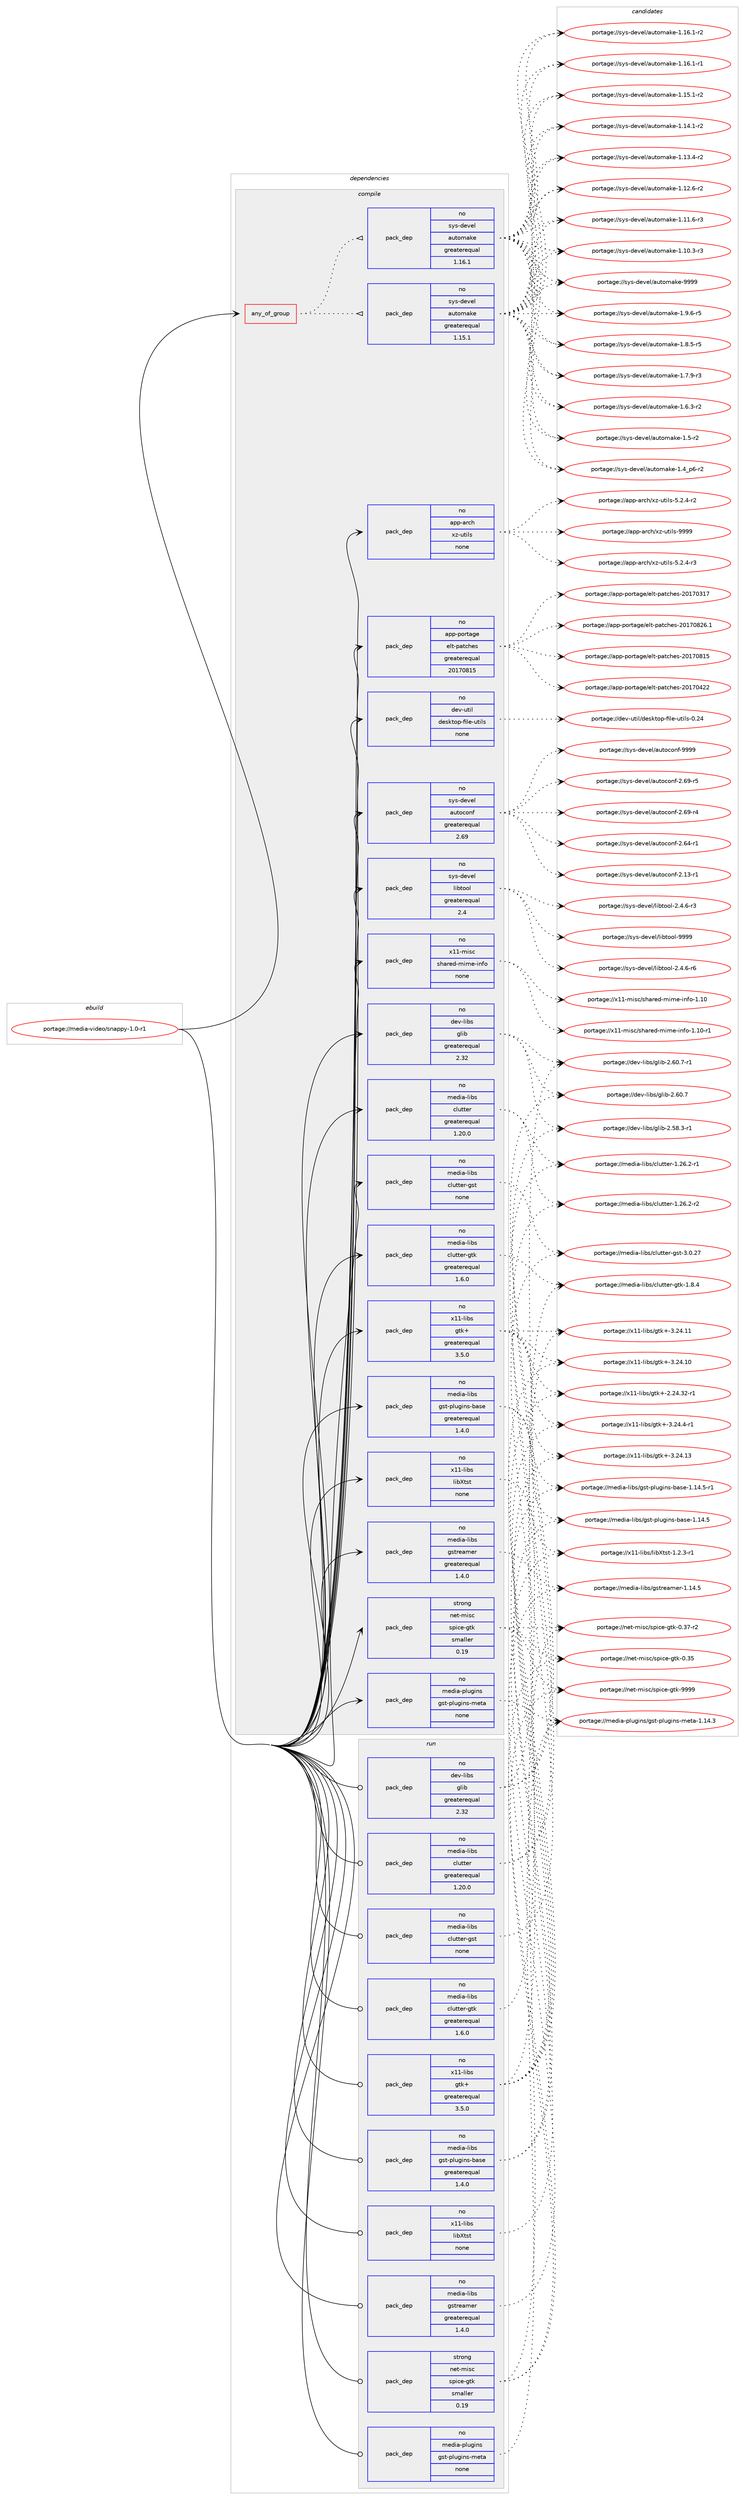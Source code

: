 digraph prolog {

# *************
# Graph options
# *************

newrank=true;
concentrate=true;
compound=true;
graph [rankdir=LR,fontname=Helvetica,fontsize=10,ranksep=1.5];#, ranksep=2.5, nodesep=0.2];
edge  [arrowhead=vee];
node  [fontname=Helvetica,fontsize=10];

# **********
# The ebuild
# **********

subgraph cluster_leftcol {
color=gray;
label=<<i>ebuild</i>>;
id [label="portage://media-video/snappy-1.0-r1", color=red, width=4, href="../media-video/snappy-1.0-r1.svg"];
}

# ****************
# The dependencies
# ****************

subgraph cluster_midcol {
color=gray;
label=<<i>dependencies</i>>;
subgraph cluster_compile {
fillcolor="#eeeeee";
style=filled;
label=<<i>compile</i>>;
subgraph any2624 {
dependency174234 [label=<<TABLE BORDER="0" CELLBORDER="1" CELLSPACING="0" CELLPADDING="4"><TR><TD CELLPADDING="10">any_of_group</TD></TR></TABLE>>, shape=none, color=red];subgraph pack133192 {
dependency174235 [label=<<TABLE BORDER="0" CELLBORDER="1" CELLSPACING="0" CELLPADDING="4" WIDTH="220"><TR><TD ROWSPAN="6" CELLPADDING="30">pack_dep</TD></TR><TR><TD WIDTH="110">no</TD></TR><TR><TD>sys-devel</TD></TR><TR><TD>automake</TD></TR><TR><TD>greaterequal</TD></TR><TR><TD>1.16.1</TD></TR></TABLE>>, shape=none, color=blue];
}
dependency174234:e -> dependency174235:w [weight=20,style="dotted",arrowhead="oinv"];
subgraph pack133193 {
dependency174236 [label=<<TABLE BORDER="0" CELLBORDER="1" CELLSPACING="0" CELLPADDING="4" WIDTH="220"><TR><TD ROWSPAN="6" CELLPADDING="30">pack_dep</TD></TR><TR><TD WIDTH="110">no</TD></TR><TR><TD>sys-devel</TD></TR><TR><TD>automake</TD></TR><TR><TD>greaterequal</TD></TR><TR><TD>1.15.1</TD></TR></TABLE>>, shape=none, color=blue];
}
dependency174234:e -> dependency174236:w [weight=20,style="dotted",arrowhead="oinv"];
}
id:e -> dependency174234:w [weight=20,style="solid",arrowhead="vee"];
subgraph pack133194 {
dependency174237 [label=<<TABLE BORDER="0" CELLBORDER="1" CELLSPACING="0" CELLPADDING="4" WIDTH="220"><TR><TD ROWSPAN="6" CELLPADDING="30">pack_dep</TD></TR><TR><TD WIDTH="110">no</TD></TR><TR><TD>app-arch</TD></TR><TR><TD>xz-utils</TD></TR><TR><TD>none</TD></TR><TR><TD></TD></TR></TABLE>>, shape=none, color=blue];
}
id:e -> dependency174237:w [weight=20,style="solid",arrowhead="vee"];
subgraph pack133195 {
dependency174238 [label=<<TABLE BORDER="0" CELLBORDER="1" CELLSPACING="0" CELLPADDING="4" WIDTH="220"><TR><TD ROWSPAN="6" CELLPADDING="30">pack_dep</TD></TR><TR><TD WIDTH="110">no</TD></TR><TR><TD>app-portage</TD></TR><TR><TD>elt-patches</TD></TR><TR><TD>greaterequal</TD></TR><TR><TD>20170815</TD></TR></TABLE>>, shape=none, color=blue];
}
id:e -> dependency174238:w [weight=20,style="solid",arrowhead="vee"];
subgraph pack133196 {
dependency174239 [label=<<TABLE BORDER="0" CELLBORDER="1" CELLSPACING="0" CELLPADDING="4" WIDTH="220"><TR><TD ROWSPAN="6" CELLPADDING="30">pack_dep</TD></TR><TR><TD WIDTH="110">no</TD></TR><TR><TD>dev-libs</TD></TR><TR><TD>glib</TD></TR><TR><TD>greaterequal</TD></TR><TR><TD>2.32</TD></TR></TABLE>>, shape=none, color=blue];
}
id:e -> dependency174239:w [weight=20,style="solid",arrowhead="vee"];
subgraph pack133197 {
dependency174240 [label=<<TABLE BORDER="0" CELLBORDER="1" CELLSPACING="0" CELLPADDING="4" WIDTH="220"><TR><TD ROWSPAN="6" CELLPADDING="30">pack_dep</TD></TR><TR><TD WIDTH="110">no</TD></TR><TR><TD>dev-util</TD></TR><TR><TD>desktop-file-utils</TD></TR><TR><TD>none</TD></TR><TR><TD></TD></TR></TABLE>>, shape=none, color=blue];
}
id:e -> dependency174240:w [weight=20,style="solid",arrowhead="vee"];
subgraph pack133198 {
dependency174241 [label=<<TABLE BORDER="0" CELLBORDER="1" CELLSPACING="0" CELLPADDING="4" WIDTH="220"><TR><TD ROWSPAN="6" CELLPADDING="30">pack_dep</TD></TR><TR><TD WIDTH="110">no</TD></TR><TR><TD>media-libs</TD></TR><TR><TD>clutter</TD></TR><TR><TD>greaterequal</TD></TR><TR><TD>1.20.0</TD></TR></TABLE>>, shape=none, color=blue];
}
id:e -> dependency174241:w [weight=20,style="solid",arrowhead="vee"];
subgraph pack133199 {
dependency174242 [label=<<TABLE BORDER="0" CELLBORDER="1" CELLSPACING="0" CELLPADDING="4" WIDTH="220"><TR><TD ROWSPAN="6" CELLPADDING="30">pack_dep</TD></TR><TR><TD WIDTH="110">no</TD></TR><TR><TD>media-libs</TD></TR><TR><TD>clutter-gst</TD></TR><TR><TD>none</TD></TR><TR><TD></TD></TR></TABLE>>, shape=none, color=blue];
}
id:e -> dependency174242:w [weight=20,style="solid",arrowhead="vee"];
subgraph pack133200 {
dependency174243 [label=<<TABLE BORDER="0" CELLBORDER="1" CELLSPACING="0" CELLPADDING="4" WIDTH="220"><TR><TD ROWSPAN="6" CELLPADDING="30">pack_dep</TD></TR><TR><TD WIDTH="110">no</TD></TR><TR><TD>media-libs</TD></TR><TR><TD>clutter-gtk</TD></TR><TR><TD>greaterequal</TD></TR><TR><TD>1.6.0</TD></TR></TABLE>>, shape=none, color=blue];
}
id:e -> dependency174243:w [weight=20,style="solid",arrowhead="vee"];
subgraph pack133201 {
dependency174244 [label=<<TABLE BORDER="0" CELLBORDER="1" CELLSPACING="0" CELLPADDING="4" WIDTH="220"><TR><TD ROWSPAN="6" CELLPADDING="30">pack_dep</TD></TR><TR><TD WIDTH="110">no</TD></TR><TR><TD>media-libs</TD></TR><TR><TD>gst-plugins-base</TD></TR><TR><TD>greaterequal</TD></TR><TR><TD>1.4.0</TD></TR></TABLE>>, shape=none, color=blue];
}
id:e -> dependency174244:w [weight=20,style="solid",arrowhead="vee"];
subgraph pack133202 {
dependency174245 [label=<<TABLE BORDER="0" CELLBORDER="1" CELLSPACING="0" CELLPADDING="4" WIDTH="220"><TR><TD ROWSPAN="6" CELLPADDING="30">pack_dep</TD></TR><TR><TD WIDTH="110">no</TD></TR><TR><TD>media-libs</TD></TR><TR><TD>gstreamer</TD></TR><TR><TD>greaterequal</TD></TR><TR><TD>1.4.0</TD></TR></TABLE>>, shape=none, color=blue];
}
id:e -> dependency174245:w [weight=20,style="solid",arrowhead="vee"];
subgraph pack133203 {
dependency174246 [label=<<TABLE BORDER="0" CELLBORDER="1" CELLSPACING="0" CELLPADDING="4" WIDTH="220"><TR><TD ROWSPAN="6" CELLPADDING="30">pack_dep</TD></TR><TR><TD WIDTH="110">no</TD></TR><TR><TD>media-plugins</TD></TR><TR><TD>gst-plugins-meta</TD></TR><TR><TD>none</TD></TR><TR><TD></TD></TR></TABLE>>, shape=none, color=blue];
}
id:e -> dependency174246:w [weight=20,style="solid",arrowhead="vee"];
subgraph pack133204 {
dependency174247 [label=<<TABLE BORDER="0" CELLBORDER="1" CELLSPACING="0" CELLPADDING="4" WIDTH="220"><TR><TD ROWSPAN="6" CELLPADDING="30">pack_dep</TD></TR><TR><TD WIDTH="110">no</TD></TR><TR><TD>sys-devel</TD></TR><TR><TD>autoconf</TD></TR><TR><TD>greaterequal</TD></TR><TR><TD>2.69</TD></TR></TABLE>>, shape=none, color=blue];
}
id:e -> dependency174247:w [weight=20,style="solid",arrowhead="vee"];
subgraph pack133205 {
dependency174248 [label=<<TABLE BORDER="0" CELLBORDER="1" CELLSPACING="0" CELLPADDING="4" WIDTH="220"><TR><TD ROWSPAN="6" CELLPADDING="30">pack_dep</TD></TR><TR><TD WIDTH="110">no</TD></TR><TR><TD>sys-devel</TD></TR><TR><TD>libtool</TD></TR><TR><TD>greaterequal</TD></TR><TR><TD>2.4</TD></TR></TABLE>>, shape=none, color=blue];
}
id:e -> dependency174248:w [weight=20,style="solid",arrowhead="vee"];
subgraph pack133206 {
dependency174249 [label=<<TABLE BORDER="0" CELLBORDER="1" CELLSPACING="0" CELLPADDING="4" WIDTH="220"><TR><TD ROWSPAN="6" CELLPADDING="30">pack_dep</TD></TR><TR><TD WIDTH="110">no</TD></TR><TR><TD>x11-libs</TD></TR><TR><TD>gtk+</TD></TR><TR><TD>greaterequal</TD></TR><TR><TD>3.5.0</TD></TR></TABLE>>, shape=none, color=blue];
}
id:e -> dependency174249:w [weight=20,style="solid",arrowhead="vee"];
subgraph pack133207 {
dependency174250 [label=<<TABLE BORDER="0" CELLBORDER="1" CELLSPACING="0" CELLPADDING="4" WIDTH="220"><TR><TD ROWSPAN="6" CELLPADDING="30">pack_dep</TD></TR><TR><TD WIDTH="110">no</TD></TR><TR><TD>x11-libs</TD></TR><TR><TD>libXtst</TD></TR><TR><TD>none</TD></TR><TR><TD></TD></TR></TABLE>>, shape=none, color=blue];
}
id:e -> dependency174250:w [weight=20,style="solid",arrowhead="vee"];
subgraph pack133208 {
dependency174251 [label=<<TABLE BORDER="0" CELLBORDER="1" CELLSPACING="0" CELLPADDING="4" WIDTH="220"><TR><TD ROWSPAN="6" CELLPADDING="30">pack_dep</TD></TR><TR><TD WIDTH="110">no</TD></TR><TR><TD>x11-misc</TD></TR><TR><TD>shared-mime-info</TD></TR><TR><TD>none</TD></TR><TR><TD></TD></TR></TABLE>>, shape=none, color=blue];
}
id:e -> dependency174251:w [weight=20,style="solid",arrowhead="vee"];
subgraph pack133209 {
dependency174252 [label=<<TABLE BORDER="0" CELLBORDER="1" CELLSPACING="0" CELLPADDING="4" WIDTH="220"><TR><TD ROWSPAN="6" CELLPADDING="30">pack_dep</TD></TR><TR><TD WIDTH="110">strong</TD></TR><TR><TD>net-misc</TD></TR><TR><TD>spice-gtk</TD></TR><TR><TD>smaller</TD></TR><TR><TD>0.19</TD></TR></TABLE>>, shape=none, color=blue];
}
id:e -> dependency174252:w [weight=20,style="solid",arrowhead="vee"];
}
subgraph cluster_compileandrun {
fillcolor="#eeeeee";
style=filled;
label=<<i>compile and run</i>>;
}
subgraph cluster_run {
fillcolor="#eeeeee";
style=filled;
label=<<i>run</i>>;
subgraph pack133210 {
dependency174253 [label=<<TABLE BORDER="0" CELLBORDER="1" CELLSPACING="0" CELLPADDING="4" WIDTH="220"><TR><TD ROWSPAN="6" CELLPADDING="30">pack_dep</TD></TR><TR><TD WIDTH="110">no</TD></TR><TR><TD>dev-libs</TD></TR><TR><TD>glib</TD></TR><TR><TD>greaterequal</TD></TR><TR><TD>2.32</TD></TR></TABLE>>, shape=none, color=blue];
}
id:e -> dependency174253:w [weight=20,style="solid",arrowhead="odot"];
subgraph pack133211 {
dependency174254 [label=<<TABLE BORDER="0" CELLBORDER="1" CELLSPACING="0" CELLPADDING="4" WIDTH="220"><TR><TD ROWSPAN="6" CELLPADDING="30">pack_dep</TD></TR><TR><TD WIDTH="110">no</TD></TR><TR><TD>media-libs</TD></TR><TR><TD>clutter</TD></TR><TR><TD>greaterequal</TD></TR><TR><TD>1.20.0</TD></TR></TABLE>>, shape=none, color=blue];
}
id:e -> dependency174254:w [weight=20,style="solid",arrowhead="odot"];
subgraph pack133212 {
dependency174255 [label=<<TABLE BORDER="0" CELLBORDER="1" CELLSPACING="0" CELLPADDING="4" WIDTH="220"><TR><TD ROWSPAN="6" CELLPADDING="30">pack_dep</TD></TR><TR><TD WIDTH="110">no</TD></TR><TR><TD>media-libs</TD></TR><TR><TD>clutter-gst</TD></TR><TR><TD>none</TD></TR><TR><TD></TD></TR></TABLE>>, shape=none, color=blue];
}
id:e -> dependency174255:w [weight=20,style="solid",arrowhead="odot"];
subgraph pack133213 {
dependency174256 [label=<<TABLE BORDER="0" CELLBORDER="1" CELLSPACING="0" CELLPADDING="4" WIDTH="220"><TR><TD ROWSPAN="6" CELLPADDING="30">pack_dep</TD></TR><TR><TD WIDTH="110">no</TD></TR><TR><TD>media-libs</TD></TR><TR><TD>clutter-gtk</TD></TR><TR><TD>greaterequal</TD></TR><TR><TD>1.6.0</TD></TR></TABLE>>, shape=none, color=blue];
}
id:e -> dependency174256:w [weight=20,style="solid",arrowhead="odot"];
subgraph pack133214 {
dependency174257 [label=<<TABLE BORDER="0" CELLBORDER="1" CELLSPACING="0" CELLPADDING="4" WIDTH="220"><TR><TD ROWSPAN="6" CELLPADDING="30">pack_dep</TD></TR><TR><TD WIDTH="110">no</TD></TR><TR><TD>media-libs</TD></TR><TR><TD>gst-plugins-base</TD></TR><TR><TD>greaterequal</TD></TR><TR><TD>1.4.0</TD></TR></TABLE>>, shape=none, color=blue];
}
id:e -> dependency174257:w [weight=20,style="solid",arrowhead="odot"];
subgraph pack133215 {
dependency174258 [label=<<TABLE BORDER="0" CELLBORDER="1" CELLSPACING="0" CELLPADDING="4" WIDTH="220"><TR><TD ROWSPAN="6" CELLPADDING="30">pack_dep</TD></TR><TR><TD WIDTH="110">no</TD></TR><TR><TD>media-libs</TD></TR><TR><TD>gstreamer</TD></TR><TR><TD>greaterequal</TD></TR><TR><TD>1.4.0</TD></TR></TABLE>>, shape=none, color=blue];
}
id:e -> dependency174258:w [weight=20,style="solid",arrowhead="odot"];
subgraph pack133216 {
dependency174259 [label=<<TABLE BORDER="0" CELLBORDER="1" CELLSPACING="0" CELLPADDING="4" WIDTH="220"><TR><TD ROWSPAN="6" CELLPADDING="30">pack_dep</TD></TR><TR><TD WIDTH="110">no</TD></TR><TR><TD>media-plugins</TD></TR><TR><TD>gst-plugins-meta</TD></TR><TR><TD>none</TD></TR><TR><TD></TD></TR></TABLE>>, shape=none, color=blue];
}
id:e -> dependency174259:w [weight=20,style="solid",arrowhead="odot"];
subgraph pack133217 {
dependency174260 [label=<<TABLE BORDER="0" CELLBORDER="1" CELLSPACING="0" CELLPADDING="4" WIDTH="220"><TR><TD ROWSPAN="6" CELLPADDING="30">pack_dep</TD></TR><TR><TD WIDTH="110">no</TD></TR><TR><TD>x11-libs</TD></TR><TR><TD>gtk+</TD></TR><TR><TD>greaterequal</TD></TR><TR><TD>3.5.0</TD></TR></TABLE>>, shape=none, color=blue];
}
id:e -> dependency174260:w [weight=20,style="solid",arrowhead="odot"];
subgraph pack133218 {
dependency174261 [label=<<TABLE BORDER="0" CELLBORDER="1" CELLSPACING="0" CELLPADDING="4" WIDTH="220"><TR><TD ROWSPAN="6" CELLPADDING="30">pack_dep</TD></TR><TR><TD WIDTH="110">no</TD></TR><TR><TD>x11-libs</TD></TR><TR><TD>libXtst</TD></TR><TR><TD>none</TD></TR><TR><TD></TD></TR></TABLE>>, shape=none, color=blue];
}
id:e -> dependency174261:w [weight=20,style="solid",arrowhead="odot"];
subgraph pack133219 {
dependency174262 [label=<<TABLE BORDER="0" CELLBORDER="1" CELLSPACING="0" CELLPADDING="4" WIDTH="220"><TR><TD ROWSPAN="6" CELLPADDING="30">pack_dep</TD></TR><TR><TD WIDTH="110">strong</TD></TR><TR><TD>net-misc</TD></TR><TR><TD>spice-gtk</TD></TR><TR><TD>smaller</TD></TR><TR><TD>0.19</TD></TR></TABLE>>, shape=none, color=blue];
}
id:e -> dependency174262:w [weight=20,style="solid",arrowhead="odot"];
}
}

# **************
# The candidates
# **************

subgraph cluster_choices {
rank=same;
color=gray;
label=<<i>candidates</i>>;

subgraph choice133192 {
color=black;
nodesep=1;
choice115121115451001011181011084797117116111109971071014557575757 [label="portage://sys-devel/automake-9999", color=red, width=4,href="../sys-devel/automake-9999.svg"];
choice115121115451001011181011084797117116111109971071014549465746544511453 [label="portage://sys-devel/automake-1.9.6-r5", color=red, width=4,href="../sys-devel/automake-1.9.6-r5.svg"];
choice115121115451001011181011084797117116111109971071014549465646534511453 [label="portage://sys-devel/automake-1.8.5-r5", color=red, width=4,href="../sys-devel/automake-1.8.5-r5.svg"];
choice115121115451001011181011084797117116111109971071014549465546574511451 [label="portage://sys-devel/automake-1.7.9-r3", color=red, width=4,href="../sys-devel/automake-1.7.9-r3.svg"];
choice115121115451001011181011084797117116111109971071014549465446514511450 [label="portage://sys-devel/automake-1.6.3-r2", color=red, width=4,href="../sys-devel/automake-1.6.3-r2.svg"];
choice11512111545100101118101108479711711611110997107101454946534511450 [label="portage://sys-devel/automake-1.5-r2", color=red, width=4,href="../sys-devel/automake-1.5-r2.svg"];
choice115121115451001011181011084797117116111109971071014549465295112544511450 [label="portage://sys-devel/automake-1.4_p6-r2", color=red, width=4,href="../sys-devel/automake-1.4_p6-r2.svg"];
choice11512111545100101118101108479711711611110997107101454946495446494511450 [label="portage://sys-devel/automake-1.16.1-r2", color=red, width=4,href="../sys-devel/automake-1.16.1-r2.svg"];
choice11512111545100101118101108479711711611110997107101454946495446494511449 [label="portage://sys-devel/automake-1.16.1-r1", color=red, width=4,href="../sys-devel/automake-1.16.1-r1.svg"];
choice11512111545100101118101108479711711611110997107101454946495346494511450 [label="portage://sys-devel/automake-1.15.1-r2", color=red, width=4,href="../sys-devel/automake-1.15.1-r2.svg"];
choice11512111545100101118101108479711711611110997107101454946495246494511450 [label="portage://sys-devel/automake-1.14.1-r2", color=red, width=4,href="../sys-devel/automake-1.14.1-r2.svg"];
choice11512111545100101118101108479711711611110997107101454946495146524511450 [label="portage://sys-devel/automake-1.13.4-r2", color=red, width=4,href="../sys-devel/automake-1.13.4-r2.svg"];
choice11512111545100101118101108479711711611110997107101454946495046544511450 [label="portage://sys-devel/automake-1.12.6-r2", color=red, width=4,href="../sys-devel/automake-1.12.6-r2.svg"];
choice11512111545100101118101108479711711611110997107101454946494946544511451 [label="portage://sys-devel/automake-1.11.6-r3", color=red, width=4,href="../sys-devel/automake-1.11.6-r3.svg"];
choice11512111545100101118101108479711711611110997107101454946494846514511451 [label="portage://sys-devel/automake-1.10.3-r3", color=red, width=4,href="../sys-devel/automake-1.10.3-r3.svg"];
dependency174235:e -> choice115121115451001011181011084797117116111109971071014557575757:w [style=dotted,weight="100"];
dependency174235:e -> choice115121115451001011181011084797117116111109971071014549465746544511453:w [style=dotted,weight="100"];
dependency174235:e -> choice115121115451001011181011084797117116111109971071014549465646534511453:w [style=dotted,weight="100"];
dependency174235:e -> choice115121115451001011181011084797117116111109971071014549465546574511451:w [style=dotted,weight="100"];
dependency174235:e -> choice115121115451001011181011084797117116111109971071014549465446514511450:w [style=dotted,weight="100"];
dependency174235:e -> choice11512111545100101118101108479711711611110997107101454946534511450:w [style=dotted,weight="100"];
dependency174235:e -> choice115121115451001011181011084797117116111109971071014549465295112544511450:w [style=dotted,weight="100"];
dependency174235:e -> choice11512111545100101118101108479711711611110997107101454946495446494511450:w [style=dotted,weight="100"];
dependency174235:e -> choice11512111545100101118101108479711711611110997107101454946495446494511449:w [style=dotted,weight="100"];
dependency174235:e -> choice11512111545100101118101108479711711611110997107101454946495346494511450:w [style=dotted,weight="100"];
dependency174235:e -> choice11512111545100101118101108479711711611110997107101454946495246494511450:w [style=dotted,weight="100"];
dependency174235:e -> choice11512111545100101118101108479711711611110997107101454946495146524511450:w [style=dotted,weight="100"];
dependency174235:e -> choice11512111545100101118101108479711711611110997107101454946495046544511450:w [style=dotted,weight="100"];
dependency174235:e -> choice11512111545100101118101108479711711611110997107101454946494946544511451:w [style=dotted,weight="100"];
dependency174235:e -> choice11512111545100101118101108479711711611110997107101454946494846514511451:w [style=dotted,weight="100"];
}
subgraph choice133193 {
color=black;
nodesep=1;
choice115121115451001011181011084797117116111109971071014557575757 [label="portage://sys-devel/automake-9999", color=red, width=4,href="../sys-devel/automake-9999.svg"];
choice115121115451001011181011084797117116111109971071014549465746544511453 [label="portage://sys-devel/automake-1.9.6-r5", color=red, width=4,href="../sys-devel/automake-1.9.6-r5.svg"];
choice115121115451001011181011084797117116111109971071014549465646534511453 [label="portage://sys-devel/automake-1.8.5-r5", color=red, width=4,href="../sys-devel/automake-1.8.5-r5.svg"];
choice115121115451001011181011084797117116111109971071014549465546574511451 [label="portage://sys-devel/automake-1.7.9-r3", color=red, width=4,href="../sys-devel/automake-1.7.9-r3.svg"];
choice115121115451001011181011084797117116111109971071014549465446514511450 [label="portage://sys-devel/automake-1.6.3-r2", color=red, width=4,href="../sys-devel/automake-1.6.3-r2.svg"];
choice11512111545100101118101108479711711611110997107101454946534511450 [label="portage://sys-devel/automake-1.5-r2", color=red, width=4,href="../sys-devel/automake-1.5-r2.svg"];
choice115121115451001011181011084797117116111109971071014549465295112544511450 [label="portage://sys-devel/automake-1.4_p6-r2", color=red, width=4,href="../sys-devel/automake-1.4_p6-r2.svg"];
choice11512111545100101118101108479711711611110997107101454946495446494511450 [label="portage://sys-devel/automake-1.16.1-r2", color=red, width=4,href="../sys-devel/automake-1.16.1-r2.svg"];
choice11512111545100101118101108479711711611110997107101454946495446494511449 [label="portage://sys-devel/automake-1.16.1-r1", color=red, width=4,href="../sys-devel/automake-1.16.1-r1.svg"];
choice11512111545100101118101108479711711611110997107101454946495346494511450 [label="portage://sys-devel/automake-1.15.1-r2", color=red, width=4,href="../sys-devel/automake-1.15.1-r2.svg"];
choice11512111545100101118101108479711711611110997107101454946495246494511450 [label="portage://sys-devel/automake-1.14.1-r2", color=red, width=4,href="../sys-devel/automake-1.14.1-r2.svg"];
choice11512111545100101118101108479711711611110997107101454946495146524511450 [label="portage://sys-devel/automake-1.13.4-r2", color=red, width=4,href="../sys-devel/automake-1.13.4-r2.svg"];
choice11512111545100101118101108479711711611110997107101454946495046544511450 [label="portage://sys-devel/automake-1.12.6-r2", color=red, width=4,href="../sys-devel/automake-1.12.6-r2.svg"];
choice11512111545100101118101108479711711611110997107101454946494946544511451 [label="portage://sys-devel/automake-1.11.6-r3", color=red, width=4,href="../sys-devel/automake-1.11.6-r3.svg"];
choice11512111545100101118101108479711711611110997107101454946494846514511451 [label="portage://sys-devel/automake-1.10.3-r3", color=red, width=4,href="../sys-devel/automake-1.10.3-r3.svg"];
dependency174236:e -> choice115121115451001011181011084797117116111109971071014557575757:w [style=dotted,weight="100"];
dependency174236:e -> choice115121115451001011181011084797117116111109971071014549465746544511453:w [style=dotted,weight="100"];
dependency174236:e -> choice115121115451001011181011084797117116111109971071014549465646534511453:w [style=dotted,weight="100"];
dependency174236:e -> choice115121115451001011181011084797117116111109971071014549465546574511451:w [style=dotted,weight="100"];
dependency174236:e -> choice115121115451001011181011084797117116111109971071014549465446514511450:w [style=dotted,weight="100"];
dependency174236:e -> choice11512111545100101118101108479711711611110997107101454946534511450:w [style=dotted,weight="100"];
dependency174236:e -> choice115121115451001011181011084797117116111109971071014549465295112544511450:w [style=dotted,weight="100"];
dependency174236:e -> choice11512111545100101118101108479711711611110997107101454946495446494511450:w [style=dotted,weight="100"];
dependency174236:e -> choice11512111545100101118101108479711711611110997107101454946495446494511449:w [style=dotted,weight="100"];
dependency174236:e -> choice11512111545100101118101108479711711611110997107101454946495346494511450:w [style=dotted,weight="100"];
dependency174236:e -> choice11512111545100101118101108479711711611110997107101454946495246494511450:w [style=dotted,weight="100"];
dependency174236:e -> choice11512111545100101118101108479711711611110997107101454946495146524511450:w [style=dotted,weight="100"];
dependency174236:e -> choice11512111545100101118101108479711711611110997107101454946495046544511450:w [style=dotted,weight="100"];
dependency174236:e -> choice11512111545100101118101108479711711611110997107101454946494946544511451:w [style=dotted,weight="100"];
dependency174236:e -> choice11512111545100101118101108479711711611110997107101454946494846514511451:w [style=dotted,weight="100"];
}
subgraph choice133194 {
color=black;
nodesep=1;
choice9711211245971149910447120122451171161051081154557575757 [label="portage://app-arch/xz-utils-9999", color=red, width=4,href="../app-arch/xz-utils-9999.svg"];
choice9711211245971149910447120122451171161051081154553465046524511451 [label="portage://app-arch/xz-utils-5.2.4-r3", color=red, width=4,href="../app-arch/xz-utils-5.2.4-r3.svg"];
choice9711211245971149910447120122451171161051081154553465046524511450 [label="portage://app-arch/xz-utils-5.2.4-r2", color=red, width=4,href="../app-arch/xz-utils-5.2.4-r2.svg"];
dependency174237:e -> choice9711211245971149910447120122451171161051081154557575757:w [style=dotted,weight="100"];
dependency174237:e -> choice9711211245971149910447120122451171161051081154553465046524511451:w [style=dotted,weight="100"];
dependency174237:e -> choice9711211245971149910447120122451171161051081154553465046524511450:w [style=dotted,weight="100"];
}
subgraph choice133195 {
color=black;
nodesep=1;
choice971121124511211111411697103101471011081164511297116991041011154550484955485650544649 [label="portage://app-portage/elt-patches-20170826.1", color=red, width=4,href="../app-portage/elt-patches-20170826.1.svg"];
choice97112112451121111141169710310147101108116451129711699104101115455048495548564953 [label="portage://app-portage/elt-patches-20170815", color=red, width=4,href="../app-portage/elt-patches-20170815.svg"];
choice97112112451121111141169710310147101108116451129711699104101115455048495548525050 [label="portage://app-portage/elt-patches-20170422", color=red, width=4,href="../app-portage/elt-patches-20170422.svg"];
choice97112112451121111141169710310147101108116451129711699104101115455048495548514955 [label="portage://app-portage/elt-patches-20170317", color=red, width=4,href="../app-portage/elt-patches-20170317.svg"];
dependency174238:e -> choice971121124511211111411697103101471011081164511297116991041011154550484955485650544649:w [style=dotted,weight="100"];
dependency174238:e -> choice97112112451121111141169710310147101108116451129711699104101115455048495548564953:w [style=dotted,weight="100"];
dependency174238:e -> choice97112112451121111141169710310147101108116451129711699104101115455048495548525050:w [style=dotted,weight="100"];
dependency174238:e -> choice97112112451121111141169710310147101108116451129711699104101115455048495548514955:w [style=dotted,weight="100"];
}
subgraph choice133196 {
color=black;
nodesep=1;
choice10010111845108105981154710310810598455046544846554511449 [label="portage://dev-libs/glib-2.60.7-r1", color=red, width=4,href="../dev-libs/glib-2.60.7-r1.svg"];
choice1001011184510810598115471031081059845504654484655 [label="portage://dev-libs/glib-2.60.7", color=red, width=4,href="../dev-libs/glib-2.60.7.svg"];
choice10010111845108105981154710310810598455046535646514511449 [label="portage://dev-libs/glib-2.58.3-r1", color=red, width=4,href="../dev-libs/glib-2.58.3-r1.svg"];
dependency174239:e -> choice10010111845108105981154710310810598455046544846554511449:w [style=dotted,weight="100"];
dependency174239:e -> choice1001011184510810598115471031081059845504654484655:w [style=dotted,weight="100"];
dependency174239:e -> choice10010111845108105981154710310810598455046535646514511449:w [style=dotted,weight="100"];
}
subgraph choice133197 {
color=black;
nodesep=1;
choice100101118451171161051084710010111510711611111245102105108101451171161051081154548465052 [label="portage://dev-util/desktop-file-utils-0.24", color=red, width=4,href="../dev-util/desktop-file-utils-0.24.svg"];
dependency174240:e -> choice100101118451171161051084710010111510711611111245102105108101451171161051081154548465052:w [style=dotted,weight="100"];
}
subgraph choice133198 {
color=black;
nodesep=1;
choice1091011001059745108105981154799108117116116101114454946505446504511450 [label="portage://media-libs/clutter-1.26.2-r2", color=red, width=4,href="../media-libs/clutter-1.26.2-r2.svg"];
choice1091011001059745108105981154799108117116116101114454946505446504511449 [label="portage://media-libs/clutter-1.26.2-r1", color=red, width=4,href="../media-libs/clutter-1.26.2-r1.svg"];
dependency174241:e -> choice1091011001059745108105981154799108117116116101114454946505446504511450:w [style=dotted,weight="100"];
dependency174241:e -> choice1091011001059745108105981154799108117116116101114454946505446504511449:w [style=dotted,weight="100"];
}
subgraph choice133199 {
color=black;
nodesep=1;
choice10910110010597451081059811547991081171161161011144510311511645514648465055 [label="portage://media-libs/clutter-gst-3.0.27", color=red, width=4,href="../media-libs/clutter-gst-3.0.27.svg"];
dependency174242:e -> choice10910110010597451081059811547991081171161161011144510311511645514648465055:w [style=dotted,weight="100"];
}
subgraph choice133200 {
color=black;
nodesep=1;
choice109101100105974510810598115479910811711611610111445103116107454946564652 [label="portage://media-libs/clutter-gtk-1.8.4", color=red, width=4,href="../media-libs/clutter-gtk-1.8.4.svg"];
dependency174243:e -> choice109101100105974510810598115479910811711611610111445103116107454946564652:w [style=dotted,weight="100"];
}
subgraph choice133201 {
color=black;
nodesep=1;
choice1091011001059745108105981154710311511645112108117103105110115459897115101454946495246534511449 [label="portage://media-libs/gst-plugins-base-1.14.5-r1", color=red, width=4,href="../media-libs/gst-plugins-base-1.14.5-r1.svg"];
choice109101100105974510810598115471031151164511210811710310511011545989711510145494649524653 [label="portage://media-libs/gst-plugins-base-1.14.5", color=red, width=4,href="../media-libs/gst-plugins-base-1.14.5.svg"];
dependency174244:e -> choice1091011001059745108105981154710311511645112108117103105110115459897115101454946495246534511449:w [style=dotted,weight="100"];
dependency174244:e -> choice109101100105974510810598115471031151164511210811710310511011545989711510145494649524653:w [style=dotted,weight="100"];
}
subgraph choice133202 {
color=black;
nodesep=1;
choice109101100105974510810598115471031151161141019710910111445494649524653 [label="portage://media-libs/gstreamer-1.14.5", color=red, width=4,href="../media-libs/gstreamer-1.14.5.svg"];
dependency174245:e -> choice109101100105974510810598115471031151161141019710910111445494649524653:w [style=dotted,weight="100"];
}
subgraph choice133203 {
color=black;
nodesep=1;
choice10910110010597451121081171031051101154710311511645112108117103105110115451091011169745494649524651 [label="portage://media-plugins/gst-plugins-meta-1.14.3", color=red, width=4,href="../media-plugins/gst-plugins-meta-1.14.3.svg"];
dependency174246:e -> choice10910110010597451121081171031051101154710311511645112108117103105110115451091011169745494649524651:w [style=dotted,weight="100"];
}
subgraph choice133204 {
color=black;
nodesep=1;
choice115121115451001011181011084797117116111991111101024557575757 [label="portage://sys-devel/autoconf-9999", color=red, width=4,href="../sys-devel/autoconf-9999.svg"];
choice1151211154510010111810110847971171161119911111010245504654574511453 [label="portage://sys-devel/autoconf-2.69-r5", color=red, width=4,href="../sys-devel/autoconf-2.69-r5.svg"];
choice1151211154510010111810110847971171161119911111010245504654574511452 [label="portage://sys-devel/autoconf-2.69-r4", color=red, width=4,href="../sys-devel/autoconf-2.69-r4.svg"];
choice1151211154510010111810110847971171161119911111010245504654524511449 [label="portage://sys-devel/autoconf-2.64-r1", color=red, width=4,href="../sys-devel/autoconf-2.64-r1.svg"];
choice1151211154510010111810110847971171161119911111010245504649514511449 [label="portage://sys-devel/autoconf-2.13-r1", color=red, width=4,href="../sys-devel/autoconf-2.13-r1.svg"];
dependency174247:e -> choice115121115451001011181011084797117116111991111101024557575757:w [style=dotted,weight="100"];
dependency174247:e -> choice1151211154510010111810110847971171161119911111010245504654574511453:w [style=dotted,weight="100"];
dependency174247:e -> choice1151211154510010111810110847971171161119911111010245504654574511452:w [style=dotted,weight="100"];
dependency174247:e -> choice1151211154510010111810110847971171161119911111010245504654524511449:w [style=dotted,weight="100"];
dependency174247:e -> choice1151211154510010111810110847971171161119911111010245504649514511449:w [style=dotted,weight="100"];
}
subgraph choice133205 {
color=black;
nodesep=1;
choice1151211154510010111810110847108105981161111111084557575757 [label="portage://sys-devel/libtool-9999", color=red, width=4,href="../sys-devel/libtool-9999.svg"];
choice1151211154510010111810110847108105981161111111084550465246544511454 [label="portage://sys-devel/libtool-2.4.6-r6", color=red, width=4,href="../sys-devel/libtool-2.4.6-r6.svg"];
choice1151211154510010111810110847108105981161111111084550465246544511451 [label="portage://sys-devel/libtool-2.4.6-r3", color=red, width=4,href="../sys-devel/libtool-2.4.6-r3.svg"];
dependency174248:e -> choice1151211154510010111810110847108105981161111111084557575757:w [style=dotted,weight="100"];
dependency174248:e -> choice1151211154510010111810110847108105981161111111084550465246544511454:w [style=dotted,weight="100"];
dependency174248:e -> choice1151211154510010111810110847108105981161111111084550465246544511451:w [style=dotted,weight="100"];
}
subgraph choice133206 {
color=black;
nodesep=1;
choice120494945108105981154710311610743455146505246524511449 [label="portage://x11-libs/gtk+-3.24.4-r1", color=red, width=4,href="../x11-libs/gtk+-3.24.4-r1.svg"];
choice1204949451081059811547103116107434551465052464951 [label="portage://x11-libs/gtk+-3.24.13", color=red, width=4,href="../x11-libs/gtk+-3.24.13.svg"];
choice1204949451081059811547103116107434551465052464949 [label="portage://x11-libs/gtk+-3.24.11", color=red, width=4,href="../x11-libs/gtk+-3.24.11.svg"];
choice1204949451081059811547103116107434551465052464948 [label="portage://x11-libs/gtk+-3.24.10", color=red, width=4,href="../x11-libs/gtk+-3.24.10.svg"];
choice12049494510810598115471031161074345504650524651504511449 [label="portage://x11-libs/gtk+-2.24.32-r1", color=red, width=4,href="../x11-libs/gtk+-2.24.32-r1.svg"];
dependency174249:e -> choice120494945108105981154710311610743455146505246524511449:w [style=dotted,weight="100"];
dependency174249:e -> choice1204949451081059811547103116107434551465052464951:w [style=dotted,weight="100"];
dependency174249:e -> choice1204949451081059811547103116107434551465052464949:w [style=dotted,weight="100"];
dependency174249:e -> choice1204949451081059811547103116107434551465052464948:w [style=dotted,weight="100"];
dependency174249:e -> choice12049494510810598115471031161074345504650524651504511449:w [style=dotted,weight="100"];
}
subgraph choice133207 {
color=black;
nodesep=1;
choice120494945108105981154710810598881161151164549465046514511449 [label="portage://x11-libs/libXtst-1.2.3-r1", color=red, width=4,href="../x11-libs/libXtst-1.2.3-r1.svg"];
dependency174250:e -> choice120494945108105981154710810598881161151164549465046514511449:w [style=dotted,weight="100"];
}
subgraph choice133208 {
color=black;
nodesep=1;
choice120494945109105115994711510497114101100451091051091014510511010211145494649484511449 [label="portage://x11-misc/shared-mime-info-1.10-r1", color=red, width=4,href="../x11-misc/shared-mime-info-1.10-r1.svg"];
choice12049494510910511599471151049711410110045109105109101451051101021114549464948 [label="portage://x11-misc/shared-mime-info-1.10", color=red, width=4,href="../x11-misc/shared-mime-info-1.10.svg"];
dependency174251:e -> choice120494945109105115994711510497114101100451091051091014510511010211145494649484511449:w [style=dotted,weight="100"];
dependency174251:e -> choice12049494510910511599471151049711410110045109105109101451051101021114549464948:w [style=dotted,weight="100"];
}
subgraph choice133209 {
color=black;
nodesep=1;
choice11010111645109105115994711511210599101451031161074557575757 [label="portage://net-misc/spice-gtk-9999", color=red, width=4,href="../net-misc/spice-gtk-9999.svg"];
choice110101116451091051159947115112105991014510311610745484651554511450 [label="portage://net-misc/spice-gtk-0.37-r2", color=red, width=4,href="../net-misc/spice-gtk-0.37-r2.svg"];
choice11010111645109105115994711511210599101451031161074548465153 [label="portage://net-misc/spice-gtk-0.35", color=red, width=4,href="../net-misc/spice-gtk-0.35.svg"];
dependency174252:e -> choice11010111645109105115994711511210599101451031161074557575757:w [style=dotted,weight="100"];
dependency174252:e -> choice110101116451091051159947115112105991014510311610745484651554511450:w [style=dotted,weight="100"];
dependency174252:e -> choice11010111645109105115994711511210599101451031161074548465153:w [style=dotted,weight="100"];
}
subgraph choice133210 {
color=black;
nodesep=1;
choice10010111845108105981154710310810598455046544846554511449 [label="portage://dev-libs/glib-2.60.7-r1", color=red, width=4,href="../dev-libs/glib-2.60.7-r1.svg"];
choice1001011184510810598115471031081059845504654484655 [label="portage://dev-libs/glib-2.60.7", color=red, width=4,href="../dev-libs/glib-2.60.7.svg"];
choice10010111845108105981154710310810598455046535646514511449 [label="portage://dev-libs/glib-2.58.3-r1", color=red, width=4,href="../dev-libs/glib-2.58.3-r1.svg"];
dependency174253:e -> choice10010111845108105981154710310810598455046544846554511449:w [style=dotted,weight="100"];
dependency174253:e -> choice1001011184510810598115471031081059845504654484655:w [style=dotted,weight="100"];
dependency174253:e -> choice10010111845108105981154710310810598455046535646514511449:w [style=dotted,weight="100"];
}
subgraph choice133211 {
color=black;
nodesep=1;
choice1091011001059745108105981154799108117116116101114454946505446504511450 [label="portage://media-libs/clutter-1.26.2-r2", color=red, width=4,href="../media-libs/clutter-1.26.2-r2.svg"];
choice1091011001059745108105981154799108117116116101114454946505446504511449 [label="portage://media-libs/clutter-1.26.2-r1", color=red, width=4,href="../media-libs/clutter-1.26.2-r1.svg"];
dependency174254:e -> choice1091011001059745108105981154799108117116116101114454946505446504511450:w [style=dotted,weight="100"];
dependency174254:e -> choice1091011001059745108105981154799108117116116101114454946505446504511449:w [style=dotted,weight="100"];
}
subgraph choice133212 {
color=black;
nodesep=1;
choice10910110010597451081059811547991081171161161011144510311511645514648465055 [label="portage://media-libs/clutter-gst-3.0.27", color=red, width=4,href="../media-libs/clutter-gst-3.0.27.svg"];
dependency174255:e -> choice10910110010597451081059811547991081171161161011144510311511645514648465055:w [style=dotted,weight="100"];
}
subgraph choice133213 {
color=black;
nodesep=1;
choice109101100105974510810598115479910811711611610111445103116107454946564652 [label="portage://media-libs/clutter-gtk-1.8.4", color=red, width=4,href="../media-libs/clutter-gtk-1.8.4.svg"];
dependency174256:e -> choice109101100105974510810598115479910811711611610111445103116107454946564652:w [style=dotted,weight="100"];
}
subgraph choice133214 {
color=black;
nodesep=1;
choice1091011001059745108105981154710311511645112108117103105110115459897115101454946495246534511449 [label="portage://media-libs/gst-plugins-base-1.14.5-r1", color=red, width=4,href="../media-libs/gst-plugins-base-1.14.5-r1.svg"];
choice109101100105974510810598115471031151164511210811710310511011545989711510145494649524653 [label="portage://media-libs/gst-plugins-base-1.14.5", color=red, width=4,href="../media-libs/gst-plugins-base-1.14.5.svg"];
dependency174257:e -> choice1091011001059745108105981154710311511645112108117103105110115459897115101454946495246534511449:w [style=dotted,weight="100"];
dependency174257:e -> choice109101100105974510810598115471031151164511210811710310511011545989711510145494649524653:w [style=dotted,weight="100"];
}
subgraph choice133215 {
color=black;
nodesep=1;
choice109101100105974510810598115471031151161141019710910111445494649524653 [label="portage://media-libs/gstreamer-1.14.5", color=red, width=4,href="../media-libs/gstreamer-1.14.5.svg"];
dependency174258:e -> choice109101100105974510810598115471031151161141019710910111445494649524653:w [style=dotted,weight="100"];
}
subgraph choice133216 {
color=black;
nodesep=1;
choice10910110010597451121081171031051101154710311511645112108117103105110115451091011169745494649524651 [label="portage://media-plugins/gst-plugins-meta-1.14.3", color=red, width=4,href="../media-plugins/gst-plugins-meta-1.14.3.svg"];
dependency174259:e -> choice10910110010597451121081171031051101154710311511645112108117103105110115451091011169745494649524651:w [style=dotted,weight="100"];
}
subgraph choice133217 {
color=black;
nodesep=1;
choice120494945108105981154710311610743455146505246524511449 [label="portage://x11-libs/gtk+-3.24.4-r1", color=red, width=4,href="../x11-libs/gtk+-3.24.4-r1.svg"];
choice1204949451081059811547103116107434551465052464951 [label="portage://x11-libs/gtk+-3.24.13", color=red, width=4,href="../x11-libs/gtk+-3.24.13.svg"];
choice1204949451081059811547103116107434551465052464949 [label="portage://x11-libs/gtk+-3.24.11", color=red, width=4,href="../x11-libs/gtk+-3.24.11.svg"];
choice1204949451081059811547103116107434551465052464948 [label="portage://x11-libs/gtk+-3.24.10", color=red, width=4,href="../x11-libs/gtk+-3.24.10.svg"];
choice12049494510810598115471031161074345504650524651504511449 [label="portage://x11-libs/gtk+-2.24.32-r1", color=red, width=4,href="../x11-libs/gtk+-2.24.32-r1.svg"];
dependency174260:e -> choice120494945108105981154710311610743455146505246524511449:w [style=dotted,weight="100"];
dependency174260:e -> choice1204949451081059811547103116107434551465052464951:w [style=dotted,weight="100"];
dependency174260:e -> choice1204949451081059811547103116107434551465052464949:w [style=dotted,weight="100"];
dependency174260:e -> choice1204949451081059811547103116107434551465052464948:w [style=dotted,weight="100"];
dependency174260:e -> choice12049494510810598115471031161074345504650524651504511449:w [style=dotted,weight="100"];
}
subgraph choice133218 {
color=black;
nodesep=1;
choice120494945108105981154710810598881161151164549465046514511449 [label="portage://x11-libs/libXtst-1.2.3-r1", color=red, width=4,href="../x11-libs/libXtst-1.2.3-r1.svg"];
dependency174261:e -> choice120494945108105981154710810598881161151164549465046514511449:w [style=dotted,weight="100"];
}
subgraph choice133219 {
color=black;
nodesep=1;
choice11010111645109105115994711511210599101451031161074557575757 [label="portage://net-misc/spice-gtk-9999", color=red, width=4,href="../net-misc/spice-gtk-9999.svg"];
choice110101116451091051159947115112105991014510311610745484651554511450 [label="portage://net-misc/spice-gtk-0.37-r2", color=red, width=4,href="../net-misc/spice-gtk-0.37-r2.svg"];
choice11010111645109105115994711511210599101451031161074548465153 [label="portage://net-misc/spice-gtk-0.35", color=red, width=4,href="../net-misc/spice-gtk-0.35.svg"];
dependency174262:e -> choice11010111645109105115994711511210599101451031161074557575757:w [style=dotted,weight="100"];
dependency174262:e -> choice110101116451091051159947115112105991014510311610745484651554511450:w [style=dotted,weight="100"];
dependency174262:e -> choice11010111645109105115994711511210599101451031161074548465153:w [style=dotted,weight="100"];
}
}

}
